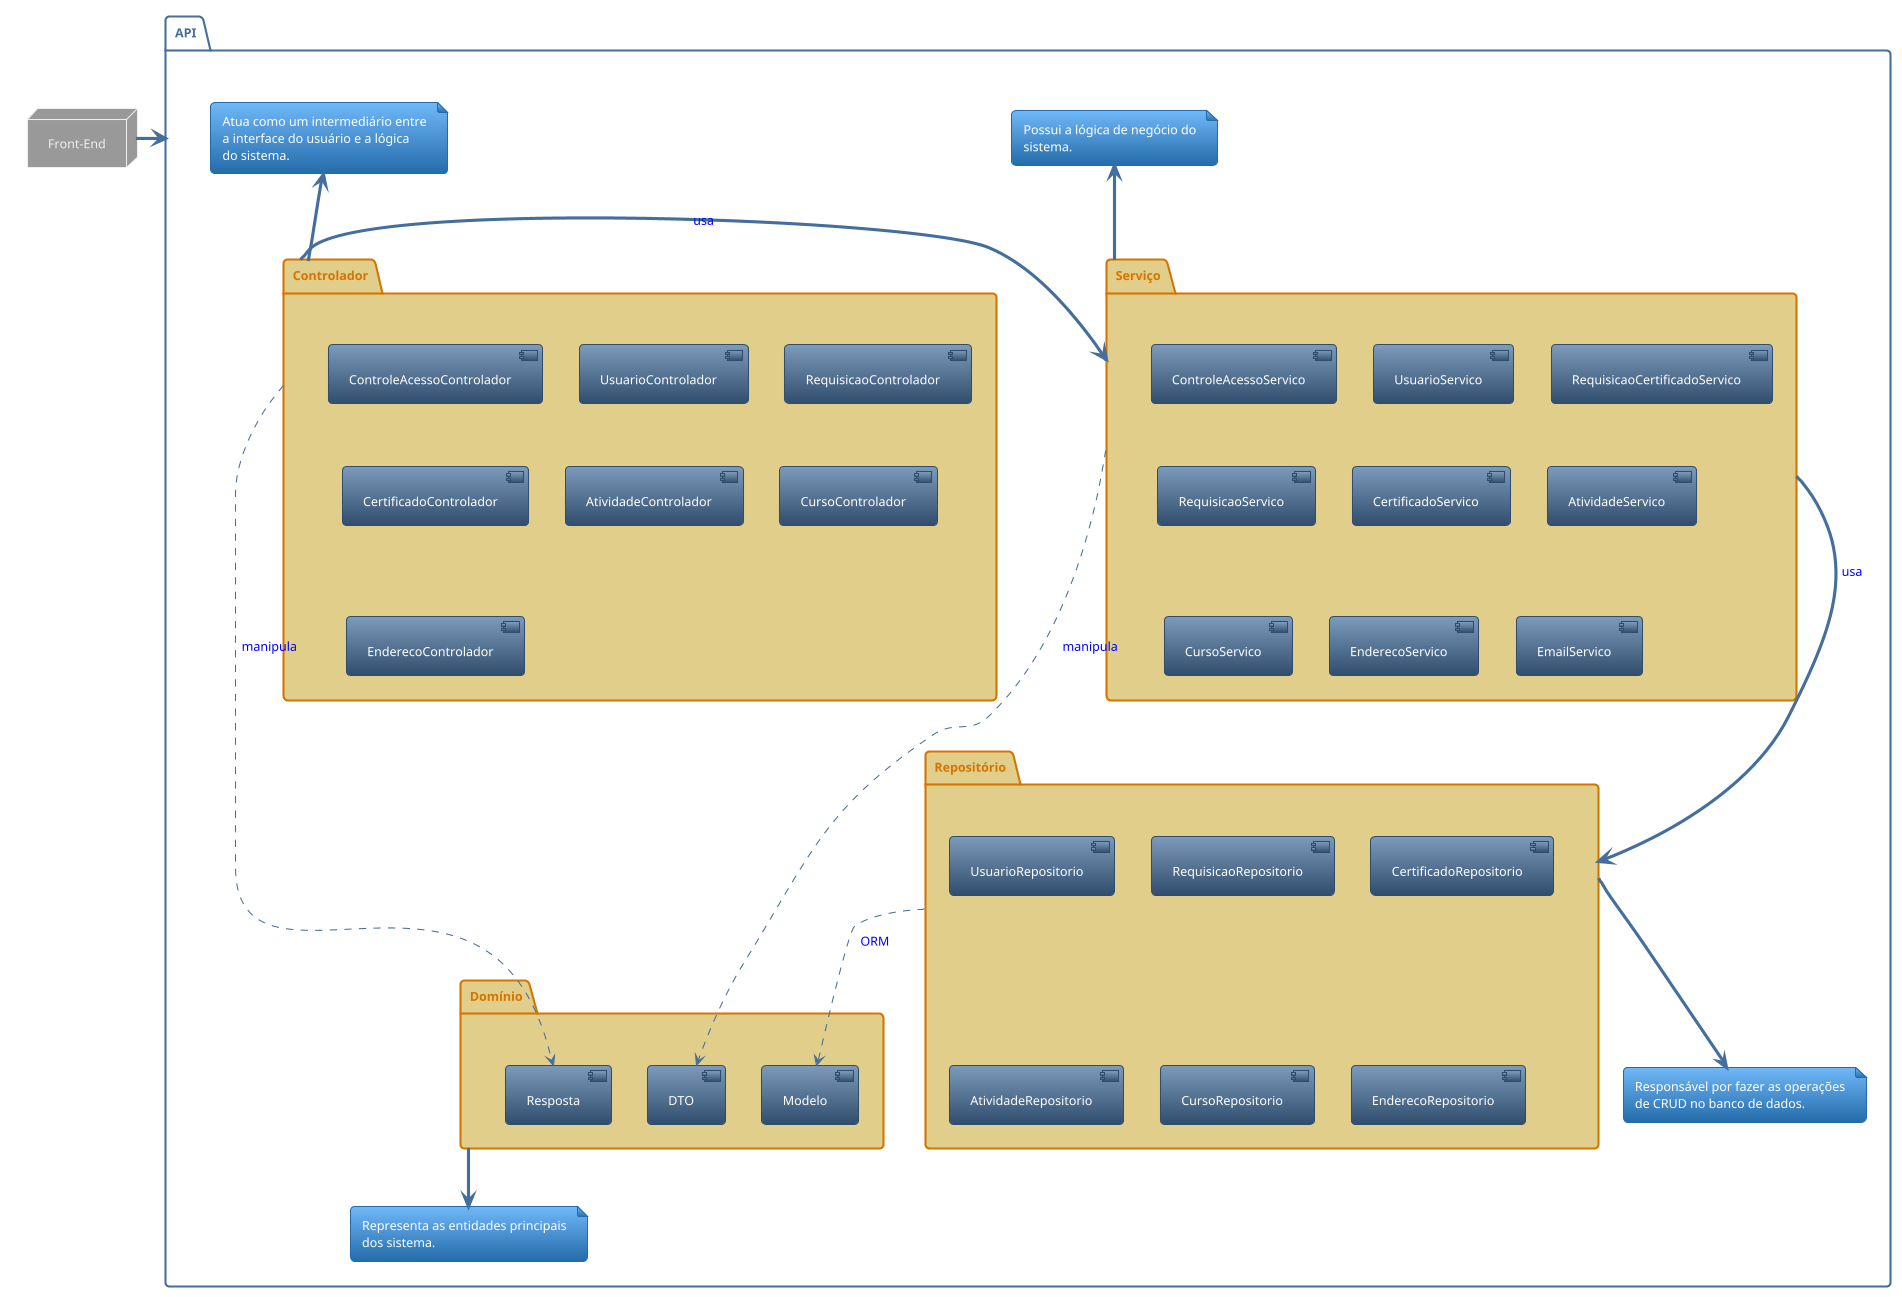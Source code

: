 @startuml Diagrama C3 - Componentes
!theme spacelab

node "Front-End" as front {

}

package "API" as api #White {
    
    folder "Serviço" as servico #e1ce8a {
        [ControleAcessoServico]
        [UsuarioServico]
        [RequisicaoCertificadoServico]
        [RequisicaoServico]
        [CertificadoServico]
        [AtividadeServico]
        [CursoServico]
        [EnderecoServico]
        [EmailServico]
    }
    
    folder "Controlador" as controlador #e1ce8a {
        [ControleAcessoControlador]
        [UsuarioControlador]
        [RequisicaoControlador]
        [CertificadoControlador]
        [AtividadeControlador]
        [CursoControlador]
        [EnderecoControlador]
    }

    folder "Repositório" as repositorio #e1ce8a {
        [UsuarioRepositorio]
        [RequisicaoRepositorio]
        [CertificadoRepositorio]
        [AtividadeRepositorio]
        [CursoRepositorio]
        [EnderecoRepositorio]
    }

    folder "Domínio" as dominio #e1ce8a {
        [Modelo] as modelo
        [DTO] as dto
        [Resposta] as resposta
    }

    front -right--> api

    controlador -right-> servico #text:blue : usa
    servico -down--> repositorio #text:blue : usa

    controlador --> resposta #line.dashed;text:blue : manipula
    servico --> dto #line.dashed;text:blue : manipula
    repositorio --> modelo #line.dashed;text:blue : ORM

    note as controlador_note
        Atua como um intermediário entre
        a interface do usuário e a lógica
        do sistema.
    end note

    note as servico_note
        Possui a lógica de negócio do
        sistema.
    end note
        
    note as repositorio_note
        Responsável por fazer as operações
        de CRUD no banco de dados.
    end note

    note as dominio_note
        Representa as entidades principais
        dos sistema.
    end note

    controlador -up-> controlador_note
    servico -up-> servico_note
    repositorio -down-> repositorio_note
    dominio -down-> dominio_note
}
@enduml